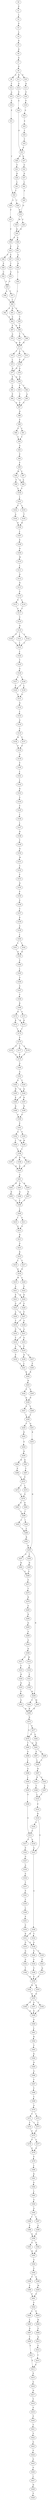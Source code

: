 strict digraph  {
	S0 -> S1 [ label = P ];
	S1 -> S2 [ label = L ];
	S2 -> S3 [ label = P ];
	S3 -> S4 [ label = L ];
	S4 -> S5 [ label = E ];
	S5 -> S6 [ label = E ];
	S6 -> S7 [ label = E ];
	S7 -> S8 [ label = E ];
	S8 -> S9 [ label = A ];
	S8 -> S10 [ label = E ];
	S8 -> S11 [ label = R ];
	S9 -> S12 [ label = Y ];
	S10 -> S13 [ label = Q ];
	S11 -> S14 [ label = A ];
	S12 -> S15 [ label = A ];
	S13 -> S16 [ label = P ];
	S14 -> S17 [ label = P ];
	S15 -> S18 [ label = S ];
	S16 -> S19 [ label = P ];
	S17 -> S20 [ label = S ];
	S18 -> S21 [ label = F ];
	S19 -> S22 [ label = S ];
	S20 -> S23 [ label = P ];
	S21 -> S24 [ label = T ];
	S22 -> S25 [ label = S ];
	S23 -> S26 [ label = E ];
	S23 -> S27 [ label = D ];
	S24 -> S28 [ label = C ];
	S24 -> S29 [ label = T ];
	S25 -> S30 [ label = T ];
	S26 -> S31 [ label = V ];
	S27 -> S32 [ label = G ];
	S28 -> S33 [ label = P ];
	S29 -> S34 [ label = D ];
	S30 -> S35 [ label = T ];
	S31 -> S36 [ label = K ];
	S32 -> S37 [ label = D ];
	S33 -> S38 [ label = P ];
	S34 -> S39 [ label = M ];
	S34 -> S40 [ label = P ];
	S35 -> S23 [ label = P ];
	S36 -> S41 [ label = L ];
	S37 -> S42 [ label = L ];
	S38 -> S43 [ label = E ];
	S39 -> S44 [ label = K ];
	S40 -> S44 [ label = K ];
	S41 -> S24 [ label = T ];
	S42 -> S45 [ label = A ];
	S43 -> S46 [ label = P ];
	S43 -> S47 [ label = S ];
	S44 -> S48 [ label = G ];
	S44 -> S38 [ label = P ];
	S45 -> S34 [ label = D ];
	S46 -> S49 [ label = P ];
	S47 -> S50 [ label = T ];
	S48 -> S51 [ label = G ];
	S49 -> S52 [ label = C ];
	S50 -> S53 [ label = G ];
	S51 -> S54 [ label = A ];
	S52 -> S55 [ label = P ];
	S53 -> S55 [ label = P ];
	S54 -> S56 [ label = D ];
	S55 -> S57 [ label = F ];
	S55 -> S58 [ label = A ];
	S56 -> S59 [ label = L ];
	S57 -> S60 [ label = L ];
	S58 -> S60 [ label = L ];
	S59 -> S60 [ label = L ];
	S60 -> S61 [ label = N ];
	S60 -> S62 [ label = S ];
	S60 -> S63 [ label = C ];
	S61 -> S64 [ label = S ];
	S62 -> S64 [ label = S ];
	S63 -> S65 [ label = T ];
	S64 -> S66 [ label = P ];
	S64 -> S67 [ label = S ];
	S65 -> S66 [ label = P ];
	S66 -> S68 [ label = L ];
	S66 -> S69 [ label = T ];
	S67 -> S70 [ label = A ];
	S68 -> S71 [ label = R ];
	S69 -> S71 [ label = R ];
	S70 -> S71 [ label = R ];
	S71 -> S72 [ label = T ];
	S71 -> S73 [ label = L ];
	S71 -> S74 [ label = A ];
	S72 -> S75 [ label = L ];
	S73 -> S76 [ label = P ];
	S74 -> S76 [ label = P ];
	S75 -> S77 [ label = N ];
	S76 -> S77 [ label = N ];
	S76 -> S78 [ label = G ];
	S77 -> S79 [ label = P ];
	S77 -> S80 [ label = Q ];
	S78 -> S80 [ label = Q ];
	S79 -> S81 [ label = L ];
	S80 -> S82 [ label = T ];
	S80 -> S83 [ label = P ];
	S81 -> S84 [ label = P ];
	S82 -> S85 [ label = A ];
	S83 -> S86 [ label = V ];
	S84 -> S87 [ label = S ];
	S85 -> S87 [ label = S ];
	S86 -> S87 [ label = S ];
	S87 -> S88 [ label = Q ];
	S88 -> S89 [ label = P ];
	S89 -> S90 [ label = F ];
	S89 -> S91 [ label = Y ];
	S90 -> S92 [ label = T ];
	S91 -> S92 [ label = T ];
	S92 -> S93 [ label = G ];
	S93 -> S94 [ label = P ];
	S94 -> S95 [ label = F ];
	S95 -> S96 [ label = M ];
	S95 -> S97 [ label = V ];
	S96 -> S98 [ label = A ];
	S96 -> S99 [ label = V ];
	S97 -> S98 [ label = A ];
	S98 -> S100 [ label = V ];
	S99 -> S100 [ label = V ];
	S100 -> S101 [ label = L ];
	S101 -> S102 [ label = F ];
	S101 -> S103 [ label = L ];
	S102 -> S104 [ label = A ];
	S103 -> S105 [ label = T ];
	S104 -> S106 [ label = K ];
	S105 -> S106 [ label = K ];
	S106 -> S107 [ label = L ];
	S107 -> S108 [ label = E ];
	S108 -> S109 [ label = N ];
	S109 -> S110 [ label = M ];
	S110 -> S111 [ label = L ];
	S111 -> S112 [ label = Q ];
	S112 -> S113 [ label = N ];
	S113 -> S114 [ label = S ];
	S114 -> S115 [ label = V ];
	S114 -> S116 [ label = L ];
	S115 -> S117 [ label = Y ];
	S116 -> S117 [ label = Y ];
	S117 -> S118 [ label = V ];
	S118 -> S119 [ label = N ];
	S119 -> S120 [ label = F ];
	S119 -> S121 [ label = I ];
	S119 -> S122 [ label = V ];
	S120 -> S123 [ label = L ];
	S121 -> S123 [ label = L ];
	S122 -> S123 [ label = L ];
	S123 -> S124 [ label = L ];
	S124 -> S125 [ label = T ];
	S125 -> S126 [ label = G ];
	S126 -> S127 [ label = L ];
	S126 -> S128 [ label = I ];
	S127 -> S129 [ label = V ];
	S128 -> S129 [ label = V ];
	S128 -> S130 [ label = L ];
	S129 -> S131 [ label = A ];
	S130 -> S131 [ label = A ];
	S131 -> S132 [ label = Q ];
	S132 -> S133 [ label = L ];
	S133 -> S134 [ label = A ];
	S134 -> S135 [ label = C ];
	S135 -> S136 [ label = H ];
	S135 -> S137 [ label = Y ];
	S136 -> S138 [ label = P ];
	S137 -> S138 [ label = P ];
	S138 -> S139 [ label = Q ];
	S139 -> S140 [ label = P ];
	S140 -> S141 [ label = L ];
	S141 -> S142 [ label = L ];
	S142 -> S143 [ label = R ];
	S143 -> S144 [ label = S ];
	S144 -> S145 [ label = F ];
	S145 -> S146 [ label = L ];
	S146 -> S147 [ label = L ];
	S147 -> S148 [ label = N ];
	S148 -> S149 [ label = T ];
	S149 -> S150 [ label = N ];
	S150 -> S151 [ label = M ];
	S151 -> S152 [ label = V ];
	S152 -> S153 [ label = F ];
	S153 -> S154 [ label = Q ];
	S154 -> S155 [ label = P ];
	S155 -> S156 [ label = S ];
	S156 -> S157 [ label = V ];
	S157 -> S158 [ label = K ];
	S158 -> S159 [ label = S ];
	S159 -> S160 [ label = L ];
	S160 -> S161 [ label = L ];
	S160 -> S162 [ label = I ];
	S161 -> S163 [ label = Q ];
	S162 -> S163 [ label = Q ];
	S163 -> S164 [ label = V ];
	S164 -> S165 [ label = L ];
	S165 -> S166 [ label = G ];
	S166 -> S167 [ label = S ];
	S167 -> S168 [ label = V ];
	S168 -> S169 [ label = K ];
	S169 -> S170 [ label = N ];
	S169 -> S171 [ label = Y ];
	S170 -> S172 [ label = K ];
	S170 -> S173 [ label = R ];
	S171 -> S173 [ label = R ];
	S172 -> S174 [ label = I ];
	S173 -> S174 [ label = I ];
	S174 -> S175 [ label = E ];
	S175 -> S176 [ label = S ];
	S175 -> S177 [ label = V ];
	S175 -> S178 [ label = A ];
	S176 -> S179 [ label = F ];
	S177 -> S179 [ label = F ];
	S178 -> S179 [ label = F ];
	S179 -> S180 [ label = A ];
	S180 -> S181 [ label = A ];
	S181 -> S182 [ label = S ];
	S181 -> S183 [ label = T ];
	S182 -> S184 [ label = Q ];
	S182 -> S185 [ label = H ];
	S183 -> S184 [ label = Q ];
	S184 -> S186 [ label = E ];
	S184 -> S187 [ label = D ];
	S185 -> S186 [ label = E ];
	S186 -> S188 [ label = D ];
	S187 -> S189 [ label = N ];
	S188 -> S190 [ label = F ];
	S189 -> S190 [ label = F ];
	S190 -> S191 [ label = P ];
	S191 -> S192 [ label = A ];
	S191 -> S193 [ label = V ];
	S192 -> S194 [ label = L ];
	S192 -> S195 [ label = M ];
	S193 -> S195 [ label = M ];
	S194 -> S196 [ label = L ];
	S195 -> S196 [ label = L ];
	S196 -> S197 [ label = S ];
	S196 -> S198 [ label = R ];
	S196 -> S199 [ label = H ];
	S197 -> S200 [ label = K ];
	S198 -> S200 [ label = K ];
	S199 -> S200 [ label = K ];
	S200 -> S201 [ label = A ];
	S201 -> S202 [ label = K ];
	S201 -> S203 [ label = Q ];
	S201 -> S204 [ label = R ];
	S202 -> S205 [ label = K ];
	S203 -> S206 [ label = Q ];
	S204 -> S207 [ label = R ];
	S205 -> S208 [ label = Y ];
	S206 -> S208 [ label = Y ];
	S207 -> S208 [ label = Y ];
	S208 -> S209 [ label = L ];
	S209 -> S210 [ label = I ];
	S209 -> S211 [ label = V ];
	S210 -> S212 [ label = A ];
	S211 -> S212 [ label = A ];
	S212 -> S213 [ label = R ];
	S213 -> S214 [ label = G ];
	S214 -> S215 [ label = K ];
	S215 -> S216 [ label = L ];
	S215 -> S217 [ label = V ];
	S216 -> S218 [ label = D ];
	S217 -> S218 [ label = D ];
	S218 -> S219 [ label = W ];
	S218 -> S220 [ label = C ];
	S219 -> S221 [ label = A ];
	S220 -> S222 [ label = S ];
	S221 -> S223 [ label = E ];
	S221 -> S224 [ label = D ];
	S222 -> S224 [ label = D ];
	S223 -> S225 [ label = G ];
	S224 -> S225 [ label = G ];
	S224 -> S226 [ label = S ];
	S225 -> S227 [ label = P ];
	S225 -> S228 [ label = A ];
	S226 -> S227 [ label = P ];
	S227 -> S229 [ label = A ];
	S227 -> S230 [ label = V ];
	S228 -> S230 [ label = V ];
	S229 -> S231 [ label = A ];
	S230 -> S232 [ label = G ];
	S230 -> S231 [ label = A ];
	S231 -> S233 [ label = G ];
	S231 -> S234 [ label = V ];
	S232 -> S234 [ label = V ];
	S233 -> S235 [ label = P ];
	S234 -> S236 [ label = A ];
	S234 -> S235 [ label = P ];
	S235 -> S237 [ label = A ];
	S235 -> S238 [ label = N ];
	S236 -> S239 [ label = P ];
	S237 -> S240 [ label = P ];
	S238 -> S241 [ label = L ];
	S239 -> S241 [ label = L ];
	S240 -> S242 [ label = R ];
	S241 -> S242 [ label = R ];
	S242 -> S243 [ label = R ];
	S243 -> S244 [ label = S ];
	S243 -> S245 [ label = A ];
	S244 -> S246 [ label = D ];
	S245 -> S246 [ label = D ];
	S246 -> S247 [ label = S ];
	S246 -> S248 [ label = T ];
	S247 -> S249 [ label = L ];
	S248 -> S249 [ label = L ];
	S249 -> S250 [ label = V ];
	S249 -> S251 [ label = G ];
	S250 -> S252 [ label = K ];
	S251 -> S253 [ label = K ];
	S252 -> S254 [ label = S ];
	S253 -> S255 [ label = H ];
	S254 -> S256 [ label = R ];
	S255 -> S257 [ label = A ];
	S255 -> S258 [ label = H ];
	S255 -> S259 [ label = T ];
	S256 -> S260 [ label = R ];
	S256 -> S261 [ label = K ];
	S257 -> S262 [ label = H ];
	S258 -> S263 [ label = M ];
	S258 -> S264 [ label = V ];
	S259 -> S265 [ label = N ];
	S260 -> S266 [ label = P ];
	S261 -> S267 [ label = T ];
	S262 -> S268 [ label = S ];
	S263 -> S269 [ label = R ];
	S264 -> S269 [ label = R ];
	S265 -> S268 [ label = S ];
	S266 -> S270 [ label = S ];
	S267 -> S270 [ label = S ];
	S268 -> S271 [ label = P ];
	S269 -> S272 [ label = D ];
	S270 -> S273 [ label = L ];
	S270 -> S274 [ label = I ];
	S271 -> S275 [ label = T ];
	S272 -> S276 [ label = S ];
	S272 -> S277 [ label = G ];
	S273 -> S278 [ label = G ];
	S274 -> S278 [ label = G ];
	S275 -> S279 [ label = R ];
	S276 -> S280 [ label = T ];
	S276 -> S281 [ label = Q ];
	S277 -> S276 [ label = S ];
	S277 -> S282 [ label = G ];
	S278 -> S283 [ label = E ];
	S278 -> S284 [ label = D ];
	S279 -> S285 [ label = A ];
	S280 -> S286 [ label = G ];
	S281 -> S287 [ label = S ];
	S281 -> S288 [ label = V ];
	S282 -> S281 [ label = Q ];
	S283 -> S289 [ label = L ];
	S284 -> S289 [ label = L ];
	S285 -> S290 [ label = R ];
	S286 -> S291 [ label = L ];
	S287 -> S292 [ label = L ];
	S288 -> S292 [ label = L ];
	S289 -> S293 [ label = L ];
	S289 -> S294 [ label = I ];
	S290 -> S295 [ label = Q ];
	S291 -> S296 [ label = G ];
	S292 -> S297 [ label = H ];
	S293 -> S298 [ label = L ];
	S294 -> S298 [ label = L ];
	S295 -> S299 [ label = A ];
	S296 -> S300 [ label = L ];
	S297 -> S301 [ label = N ];
	S297 -> S302 [ label = S ];
	S298 -> S303 [ label = R ];
	S299 -> S304 [ label = A ];
	S300 -> S305 [ label = G ];
	S301 -> S306 [ label = T ];
	S302 -> S307 [ label = A ];
	S303 -> S255 [ label = H ];
	S304 -> S308 [ label = Q ];
	S305 -> S309 [ label = G ];
	S306 -> S310 [ label = L ];
	S307 -> S310 [ label = L ];
	S308 -> S311 [ label = L ];
	S308 -> S312 [ label = M ];
	S309 -> S313 [ label = G ];
	S310 -> S314 [ label = F ];
	S311 -> S315 [ label = V ];
	S312 -> S316 [ label = A ];
	S313 -> S317 [ label = S ];
	S313 -> S318 [ label = A ];
	S314 -> S319 [ label = R ];
	S315 -> S320 [ label = H ];
	S316 -> S321 [ label = F ];
	S317 -> S322 [ label = P ];
	S318 -> S323 [ label = G ];
	S319 -> S324 [ label = A ];
	S319 -> S323 [ label = G ];
	S320 -> S325 [ label = Q ];
	S321 -> S326 [ label = A ];
	S322 -> S327 [ label = G ];
	S323 -> S328 [ label = S ];
	S324 -> S313 [ label = G ];
	S325 -> S329 [ label = P ];
	S326 -> S258 [ label = H ];
	S327 -> S330 [ label = A ];
	S328 -> S331 [ label = R ];
	S328 -> S332 [ label = T ];
	S329 -> S333 [ label = G ];
	S330 -> S334 [ label = S ];
	S331 -> S335 [ label = G ];
	S331 -> S336 [ label = A ];
	S332 -> S336 [ label = A ];
	S333 -> S269 [ label = R ];
	S334 -> S337 [ label = T ];
	S335 -> S338 [ label = G ];
	S336 -> S339 [ label = T ];
	S336 -> S340 [ label = S ];
	S337 -> S341 [ label = P ];
	S338 -> S342 [ label = A ];
	S339 -> S343 [ label = G ];
	S340 -> S344 [ label = S ];
	S341 -> S345 [ label = V ];
	S342 -> S346 [ label = T ];
	S343 -> S347 [ label = Q ];
	S344 -> S348 [ label = V ];
	S345 -> S349 [ label = L ];
	S346 -> S350 [ label = E ];
	S347 -> S350 [ label = E ];
	S348 -> S350 [ label = E ];
	S349 -> S351 [ label = P ];
	S350 -> S352 [ label = R ];
	S350 -> S353 [ label = K ];
	S351 -> S354 [ label = P ];
	S352 -> S355 [ label = Q ];
	S353 -> S355 [ label = Q ];
	S354 -> S331 [ label = R ];
	S355 -> S356 [ label = G ];
	S355 -> S357 [ label = A ];
	S355 -> S358 [ label = T ];
	S356 -> S359 [ label = E ];
	S357 -> S359 [ label = E ];
	S358 -> S359 [ label = E ];
	S359 -> S360 [ label = A ];
	S360 -> S361 [ label = L ];
	S361 -> S362 [ label = R ];
	S362 -> S363 [ label = V ];
	S363 -> S364 [ label = K ];
	S364 -> S365 [ label = N ];
	S365 -> S366 [ label = A ];
	S366 -> S367 [ label = V ];
	S367 -> S368 [ label = Y ];
	S368 -> S369 [ label = C ];
	S369 -> S370 [ label = A ];
	S370 -> S371 [ label = V ];
	S370 -> S372 [ label = I ];
	S371 -> S373 [ label = I ];
	S371 -> S374 [ label = V ];
	S372 -> S373 [ label = I ];
	S373 -> S375 [ label = F ];
	S374 -> S375 [ label = F ];
	S375 -> S376 [ label = P ];
	S375 -> S377 [ label = C ];
	S376 -> S378 [ label = E ];
	S377 -> S378 [ label = E ];
	S378 -> S379 [ label = F ];
	S379 -> S380 [ label = L ];
	S380 -> S381 [ label = K ];
	S381 -> S382 [ label = E ];
	S382 -> S383 [ label = L ];
	S383 -> S384 [ label = A ];
	S384 -> S385 [ label = A ];
	S385 -> S386 [ label = I ];
	S385 -> S387 [ label = L ];
	S386 -> S388 [ label = S ];
	S387 -> S389 [ label = A ];
	S388 -> S390 [ label = Q ];
	S389 -> S390 [ label = Q ];
	S390 -> S391 [ label = A ];
	S390 -> S392 [ label = E ];
	S391 -> S393 [ label = H ];
	S392 -> S393 [ label = H ];
	S393 -> S394 [ label = A ];
	S394 -> S395 [ label = V ];
	S395 -> S396 [ label = T ];
	S395 -> S398 [ label = A ];
	S396 -> S399 [ label = S ];
	S398 -> S400 [ label = M ];
	S399 -> S401 [ label = P ];
	S400 -> S401 [ label = P ];
	S401 -> S402 [ label = F ];
	S402 -> S403 [ label = L ];
	S402 -> S404 [ label = P ];
	S403 -> S405 [ label = L ];
	S404 -> S406 [ label = R ];
	S405 -> S407 [ label = D ];
	S406 -> S408 [ label = S ];
	S407 -> S409 [ label = T ];
	S408 -> S410 [ label = Q ];
	S409 -> S411 [ label = S ];
	S410 -> S412 [ label = G ];
	S411 -> S413 [ label = E ];
	S412 -> S414 [ label = T ];
	S413 -> S415 [ label = E ];
	S414 -> S413 [ label = E ];
	S415 -> S416 [ label = G ];
	S416 -> S417 [ label = N ];
	S417 -> S418 [ label = V ];
	S418 -> S419 [ label = P ];
	S419 -> S420 [ label = P ];
	S420 -> S421 [ label = V ];
	S421 -> S422 [ label = S ];
	S422 -> S423 [ label = G ];
	S423 -> S424 [ label = F ];
	S424 -> S425 [ label = G ];
	S425 -> S426 [ label = P ];
	S426 -> S427 [ label = L ];
	S427 -> S428 [ label = N ];
	S428 -> S429 [ label = P ];
}
